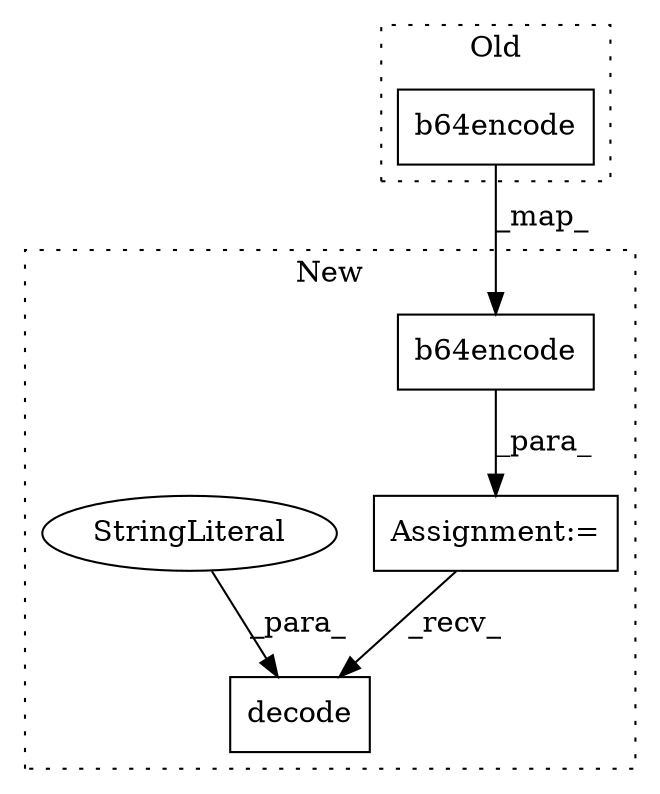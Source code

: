 digraph G {
subgraph cluster0 {
1 [label="b64encode" a="32" s="878,896" l="10,1" shape="box"];
label = "Old";
style="dotted";
}
subgraph cluster1 {
2 [label="b64encode" a="32" s="1141,1159" l="10,1" shape="box"];
3 [label="decode" a="32" s="1237,1251" l="7,1" shape="box"];
4 [label="StringLiteral" a="45" s="1244" l="7" shape="ellipse"];
5 [label="Assignment:=" a="7" s="1133" l="1" shape="box"];
label = "New";
style="dotted";
}
1 -> 2 [label="_map_"];
2 -> 5 [label="_para_"];
4 -> 3 [label="_para_"];
5 -> 3 [label="_recv_"];
}